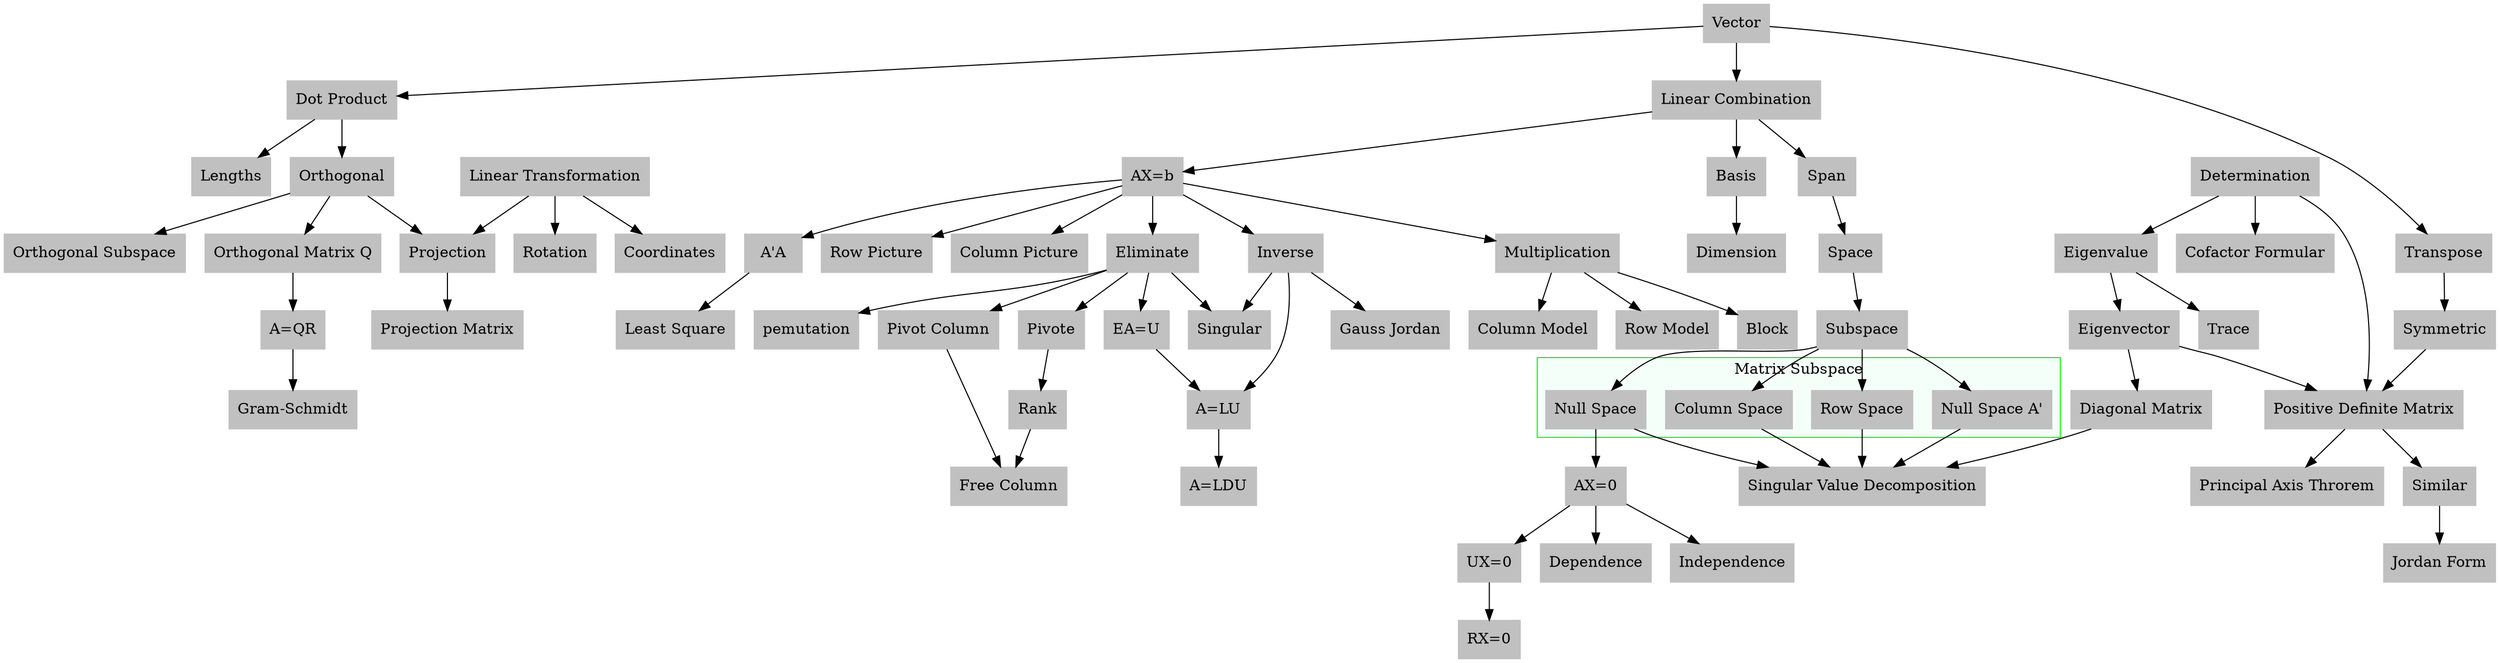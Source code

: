 //linear algebra key words
//graph
digraph{
	dpi = 320;
	node[shape=box]
	//lecture 1
	lengths[label="Lengths",style=filled,color=gray];
	linear_combination[label="Linear Combination",style=filled,color=gray];
	row_picture[label="Row Picture",style=filled,color=gray];
	column_picture[label="Column Picture",style=filled,color=gray];
	//lecture 2
	eliminate[label="Eliminate",style=filled,color=gray];
	pivote[label="Pivote",style=filled,color=gray];
	pemutation[label="pemutation",style=filled,color=gray];
	ea_equ_u[label="EA=U",style=filled,color=gray];
	//lecture 3
	column_model[label="Column Model",style=filled,color=gray];
	row_model[label="Row Model",style=filled,color=gray];
	block[label="Block",style=filled,color=gray];
	multiplication[label="Multiplication",style=filled,color=gray]
	inverse[label="Inverse",style=filled,color=gray];
	singular[label="Singular",style=filled,color=gray];
	Gauss_Jordan[label="Gauss Jordan",style=filled,color=gray];
	//lecture 4
	a_equ_lu[label="A=LU",style=filled,color=gray];
	a_equ_ldu[label="A=LDU",style=filled,color=gray];
	//lecture 5
	transpose[label="Transpose",style=filled,color=gray];
	symmetric[label="Symmetric",style=filled,color=gray];

	space[label="Space",style=filled,color=gray];
	subspace[label="Subspace",style=filled,color=gray];

	//lecture 6
	//lecture 7
	rank_[label="Rank",style=filled,color=gray];
	pivot_column[label="Pivot Column",style=filled,color=gray];
	free_column[label="Free Column",style=filled,color=gray];
	ax_equ_0[label="AX=0",style=filled,color=gray];
	ux_equ_0[label="UX=0",style=filled,color=gray];
	rx_equ_0[label="RX=0",style=filled,color=gray];
	//lecture 8
	ax_equ_b[label="AX=b",style=filled,color=gray];
	//lecture 9
	dependence[label="Dependence",style=filled,color=gray];
	independence[label="Independence",style=filled,color=gray];
	span[label="Span",style=filled,color=gray];
	basis[label="Basis",style=filled,color=gray];
	dimension[label="Dimension",style=filled,color=gray];
	//lecture 10
	row_space[label="Row Space",style=filled,color=gray];
	column_space[label="Column Space",style=filled,color=gray];
	null_space[label="Null Space",style=filled,color=gray];
	null_space_a_t[label="Null Space A\'",style=filled,color=gray];
	subspace->row_space;
	subspace->null_space_a_t;
	subspace->column_space;
	subspace->null_space;
	subgraph cluster_sub_space{
		bgcolor="mintcream";
		label="Matrix Subspace"
		color=green;
		row_space;column_space;null_space;null_space_a_t;
	}


	//lecture 14
	vector[label="Vector",style=filled,color=gray];
	orthogonal[label="Orthogonal",style=filled,color=gray];
	orthogonal_subspace[label="Orthogonal Subspace",style=filled,color=gray];
	dot_product[label="Dot Product",style=filled,color=gray];
	//lecture 15
	projection[label="Projection",style=filled,color=gray];
	projection_matrix[label="Projection Matrix",style=filled,color=gray];
	least_square[label="Least Square",style=filled,color=gray];
	a_t_a[label="A\'A",style=filled,color=gray];
	//lecture 17
	orthogonal_matrix_q[label="Orthogonal Matrix Q",style=filled,color=gray];
	a_equ_q_r[label="A=QR",style=filled,color=gray];
	gram_schmidt[label="Gram-Schmidt",style=filled,color=gray];
	//lecture 18
	determination[label="Determination",style=filled,color=gray];
	cofactor_formular[label="Cofactor Formular",style=filled,color=gray];
	//lecture 20
	//lecture 21
	eigenvalue[label="Eigenvalue",style=filled,color=gray];
	eigenvector[label="Eigenvector",style=filled,color=gray];
	trace[label="Trace",style=filled,color=gray];
	diagonal_matrix[label="Diagonal Matrix",style=filled,color=gray];
	//lecture 23
	//lecture 24
	//lecture 25
	positive_definite_matrix[label="Positive Definite Matrix",style=filled,color=gray];
	//lecture 26
	//lecture 27
	principal_axis_theorem[label="Principal Axis Throrem",style=filled,color=gray];
	//lecture 28
	similar[label="Similar",style=filled,color=gray];
	Jordan_Form[label="Jordan Form",style=filled,color=gray];
	//lecture 29
	singular_value_decomposition[label="Singular Value Decomposition",style=filled,color=gray];
	//lecture 30
	linear_transformation[label="Linear Transformation",style=filled,color=gray];
	coordinates[label="Coordinates",style=filled,color=gray];
	rotation[label="Rotation",style=filled,color=gray];



	edge[]
	//lecture 1
	vector->linear_combination;
	ax_equ_b->row_picture;
	ax_equ_b->a_t_a;
	ax_equ_b->column_picture;
	dot_product->lengths;
	//lecture 2
	ax_equ_b->eliminate;
	eliminate->pivote;
	eliminate->pemutation;
	eliminate->ea_equ_u;
	eliminate->singular;

	//lecture 3
	ax_equ_b->multiplication;
	ax_equ_b->inverse->singular;
	multiplication->column_model;
	multiplication->row_model;
	multiplication->block;
	inverse->Gauss_Jordan;
	//lecture 4
	inverse->a_equ_lu;
	ea_equ_u->a_equ_lu->a_equ_ldu;
	//lecture 5
	vector->transpose->symmetric;
	space->subspace;
	//lecture 6
	//lecture 7
	pivote->rank_->free_column;

	eliminate->pivot_column->free_column;

	ax_equ_0->ux_equ_0->rx_equ_0;

	//lecture 8
	null_space->ax_equ_0;
	//lecture 9
	ax_equ_0->dependence;
	ax_equ_0->independence;
	linear_combination->span;
	linear_combination->basis->dimension
	linear_combination->ax_equ_b;
	span->space;
	//lecture 10
	//lecture 14
	vector->dot_product->orthogonal->orthogonal_subspace;

	//lecture 15
	orthogonal->projection->projection_matrix;
	a_t_a->least_square;
	//lecture 17
	orthogonal->orthogonal_matrix_q->a_equ_q_r->gram_schmidt;

	//lecture 18
	determination->cofactor_formular;

	//lecture 20
	//singular->determination;
	//lecture 21
	determination->eigenvalue->eigenvector;
	eigenvalue->trace;
	//lecture 22
	eigenvector->diagonal_matrix
	//lecture 23
	//lecture 24
	//lecture 25
	symmetric->positive_definite_matrix;
	determination->positive_definite_matrix;
	eigenvector->positive_definite_matrix;
	//lecture 26
	//lecture 27
	positive_definite_matrix->principal_axis_theorem;
	//lecture 28
	positive_definite_matrix->similar->Jordan_Form;
	//lecture 29
	row_space->singular_value_decomposition;
	column_space->singular_value_decomposition;
	null_space->singular_value_decomposition;
	null_space_a_t->singular_value_decomposition;
	diagonal_matrix->singular_value_decomposition;
	//lecture 30

	linear_transformation->coordinates;
	linear_transformation->projection;
	linear_transformation->rotation;
}
